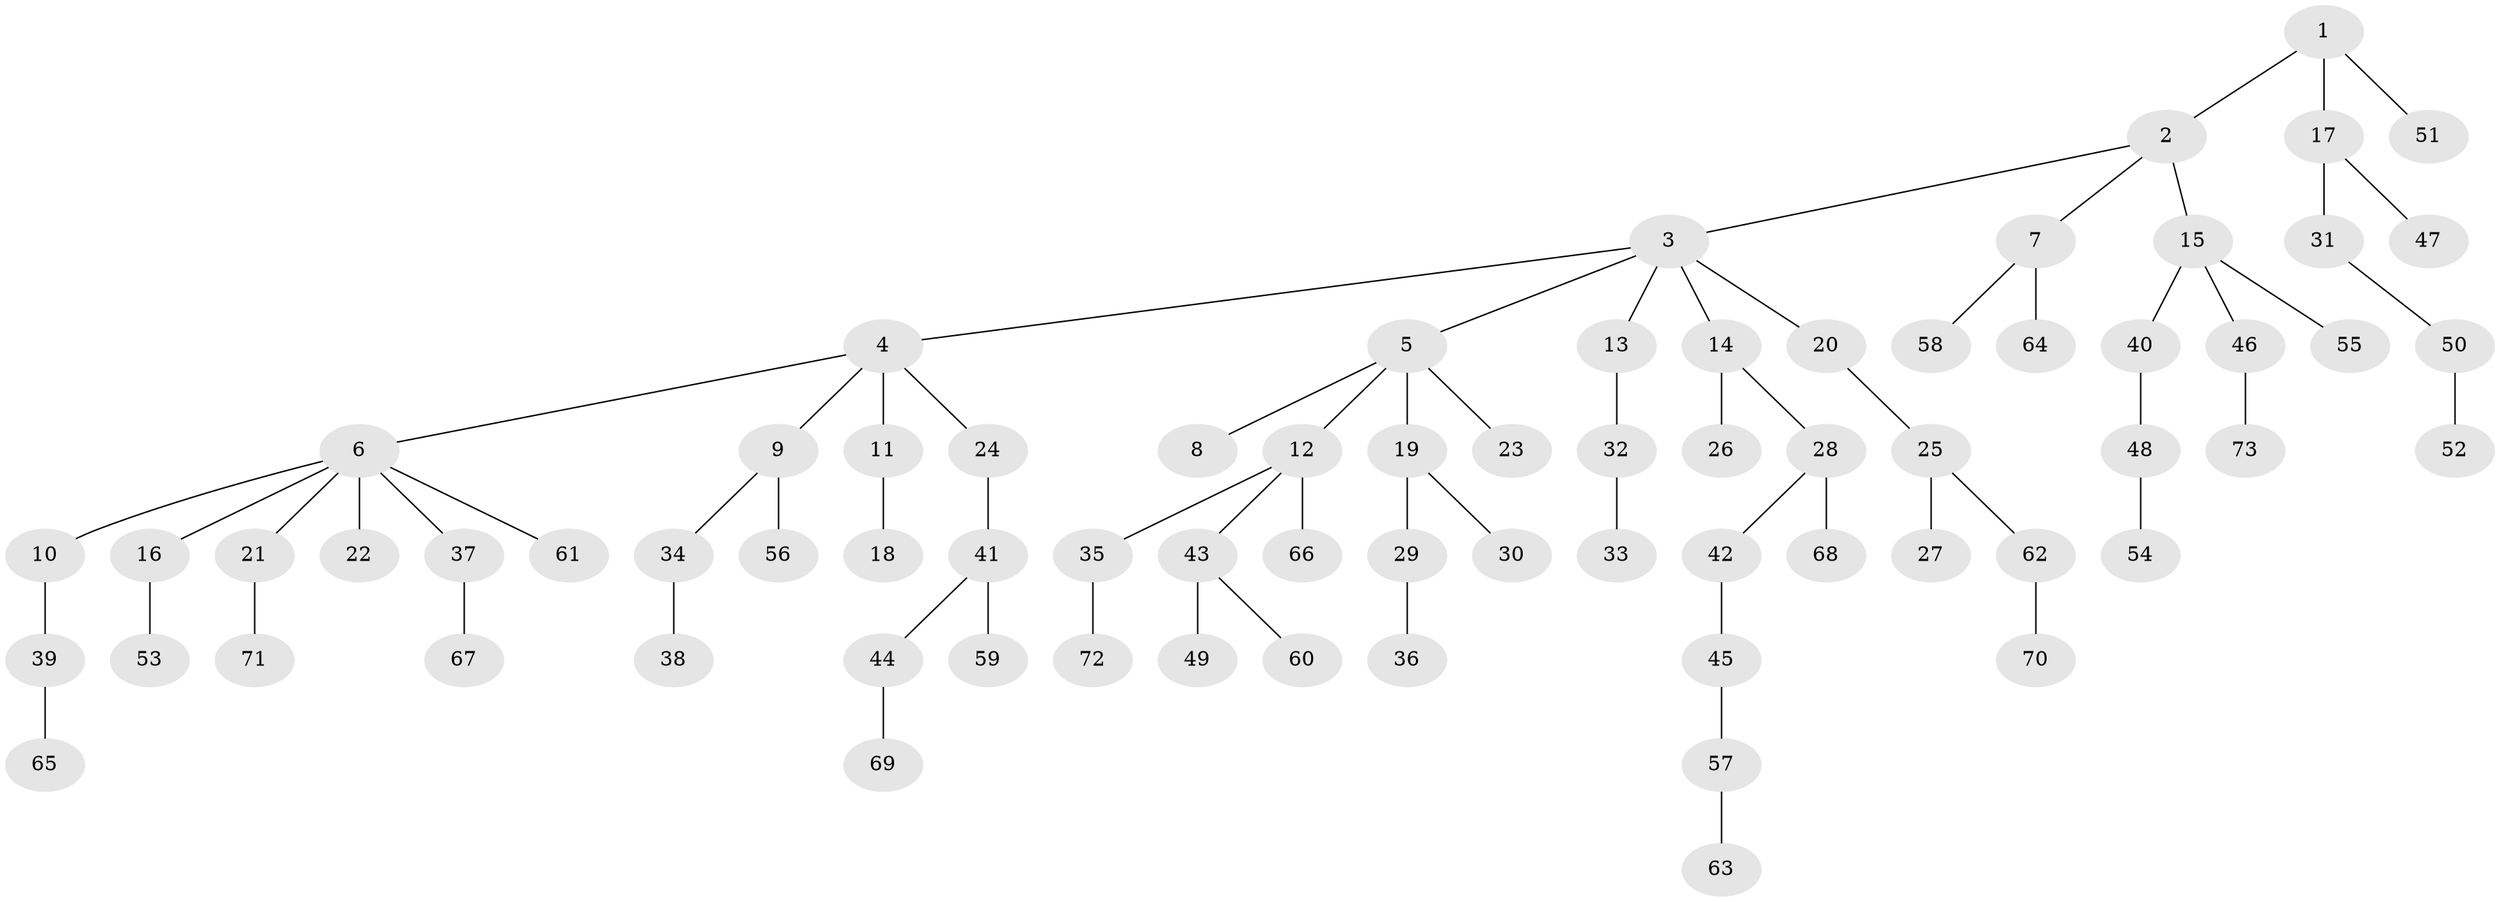 // coarse degree distribution, {2: 0.3181818181818182, 6: 0.022727272727272728, 7: 0.045454545454545456, 5: 0.022727272727272728, 4: 0.022727272727272728, 3: 0.045454545454545456, 1: 0.5227272727272727}
// Generated by graph-tools (version 1.1) at 2025/52/02/27/25 19:52:10]
// undirected, 73 vertices, 72 edges
graph export_dot {
graph [start="1"]
  node [color=gray90,style=filled];
  1;
  2;
  3;
  4;
  5;
  6;
  7;
  8;
  9;
  10;
  11;
  12;
  13;
  14;
  15;
  16;
  17;
  18;
  19;
  20;
  21;
  22;
  23;
  24;
  25;
  26;
  27;
  28;
  29;
  30;
  31;
  32;
  33;
  34;
  35;
  36;
  37;
  38;
  39;
  40;
  41;
  42;
  43;
  44;
  45;
  46;
  47;
  48;
  49;
  50;
  51;
  52;
  53;
  54;
  55;
  56;
  57;
  58;
  59;
  60;
  61;
  62;
  63;
  64;
  65;
  66;
  67;
  68;
  69;
  70;
  71;
  72;
  73;
  1 -- 2;
  1 -- 17;
  1 -- 51;
  2 -- 3;
  2 -- 7;
  2 -- 15;
  3 -- 4;
  3 -- 5;
  3 -- 13;
  3 -- 14;
  3 -- 20;
  4 -- 6;
  4 -- 9;
  4 -- 11;
  4 -- 24;
  5 -- 8;
  5 -- 12;
  5 -- 19;
  5 -- 23;
  6 -- 10;
  6 -- 16;
  6 -- 21;
  6 -- 22;
  6 -- 37;
  6 -- 61;
  7 -- 58;
  7 -- 64;
  9 -- 34;
  9 -- 56;
  10 -- 39;
  11 -- 18;
  12 -- 35;
  12 -- 43;
  12 -- 66;
  13 -- 32;
  14 -- 26;
  14 -- 28;
  15 -- 40;
  15 -- 46;
  15 -- 55;
  16 -- 53;
  17 -- 31;
  17 -- 47;
  19 -- 29;
  19 -- 30;
  20 -- 25;
  21 -- 71;
  24 -- 41;
  25 -- 27;
  25 -- 62;
  28 -- 42;
  28 -- 68;
  29 -- 36;
  31 -- 50;
  32 -- 33;
  34 -- 38;
  35 -- 72;
  37 -- 67;
  39 -- 65;
  40 -- 48;
  41 -- 44;
  41 -- 59;
  42 -- 45;
  43 -- 49;
  43 -- 60;
  44 -- 69;
  45 -- 57;
  46 -- 73;
  48 -- 54;
  50 -- 52;
  57 -- 63;
  62 -- 70;
}
